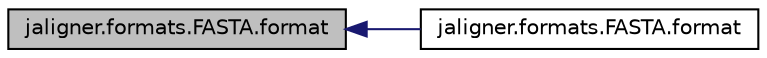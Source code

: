 digraph "jaligner.formats.FASTA.format"
{
  edge [fontname="Helvetica",fontsize="10",labelfontname="Helvetica",labelfontsize="10"];
  node [fontname="Helvetica",fontsize="10",shape=record];
  rankdir="LR";
  Node1 [label="jaligner.formats.FASTA.format",height=0.2,width=0.4,color="black", fillcolor="grey75", style="filled" fontcolor="black"];
  Node1 -> Node2 [dir="back",color="midnightblue",fontsize="10",style="solid"];
  Node2 [label="jaligner.formats.FASTA.format",height=0.2,width=0.4,color="black", fillcolor="white", style="filled",URL="$classjaligner_1_1formats_1_1_f_a_s_t_a.html#aead1ee5a5c7ed0807c2bd1a175cd56a8"];
}
